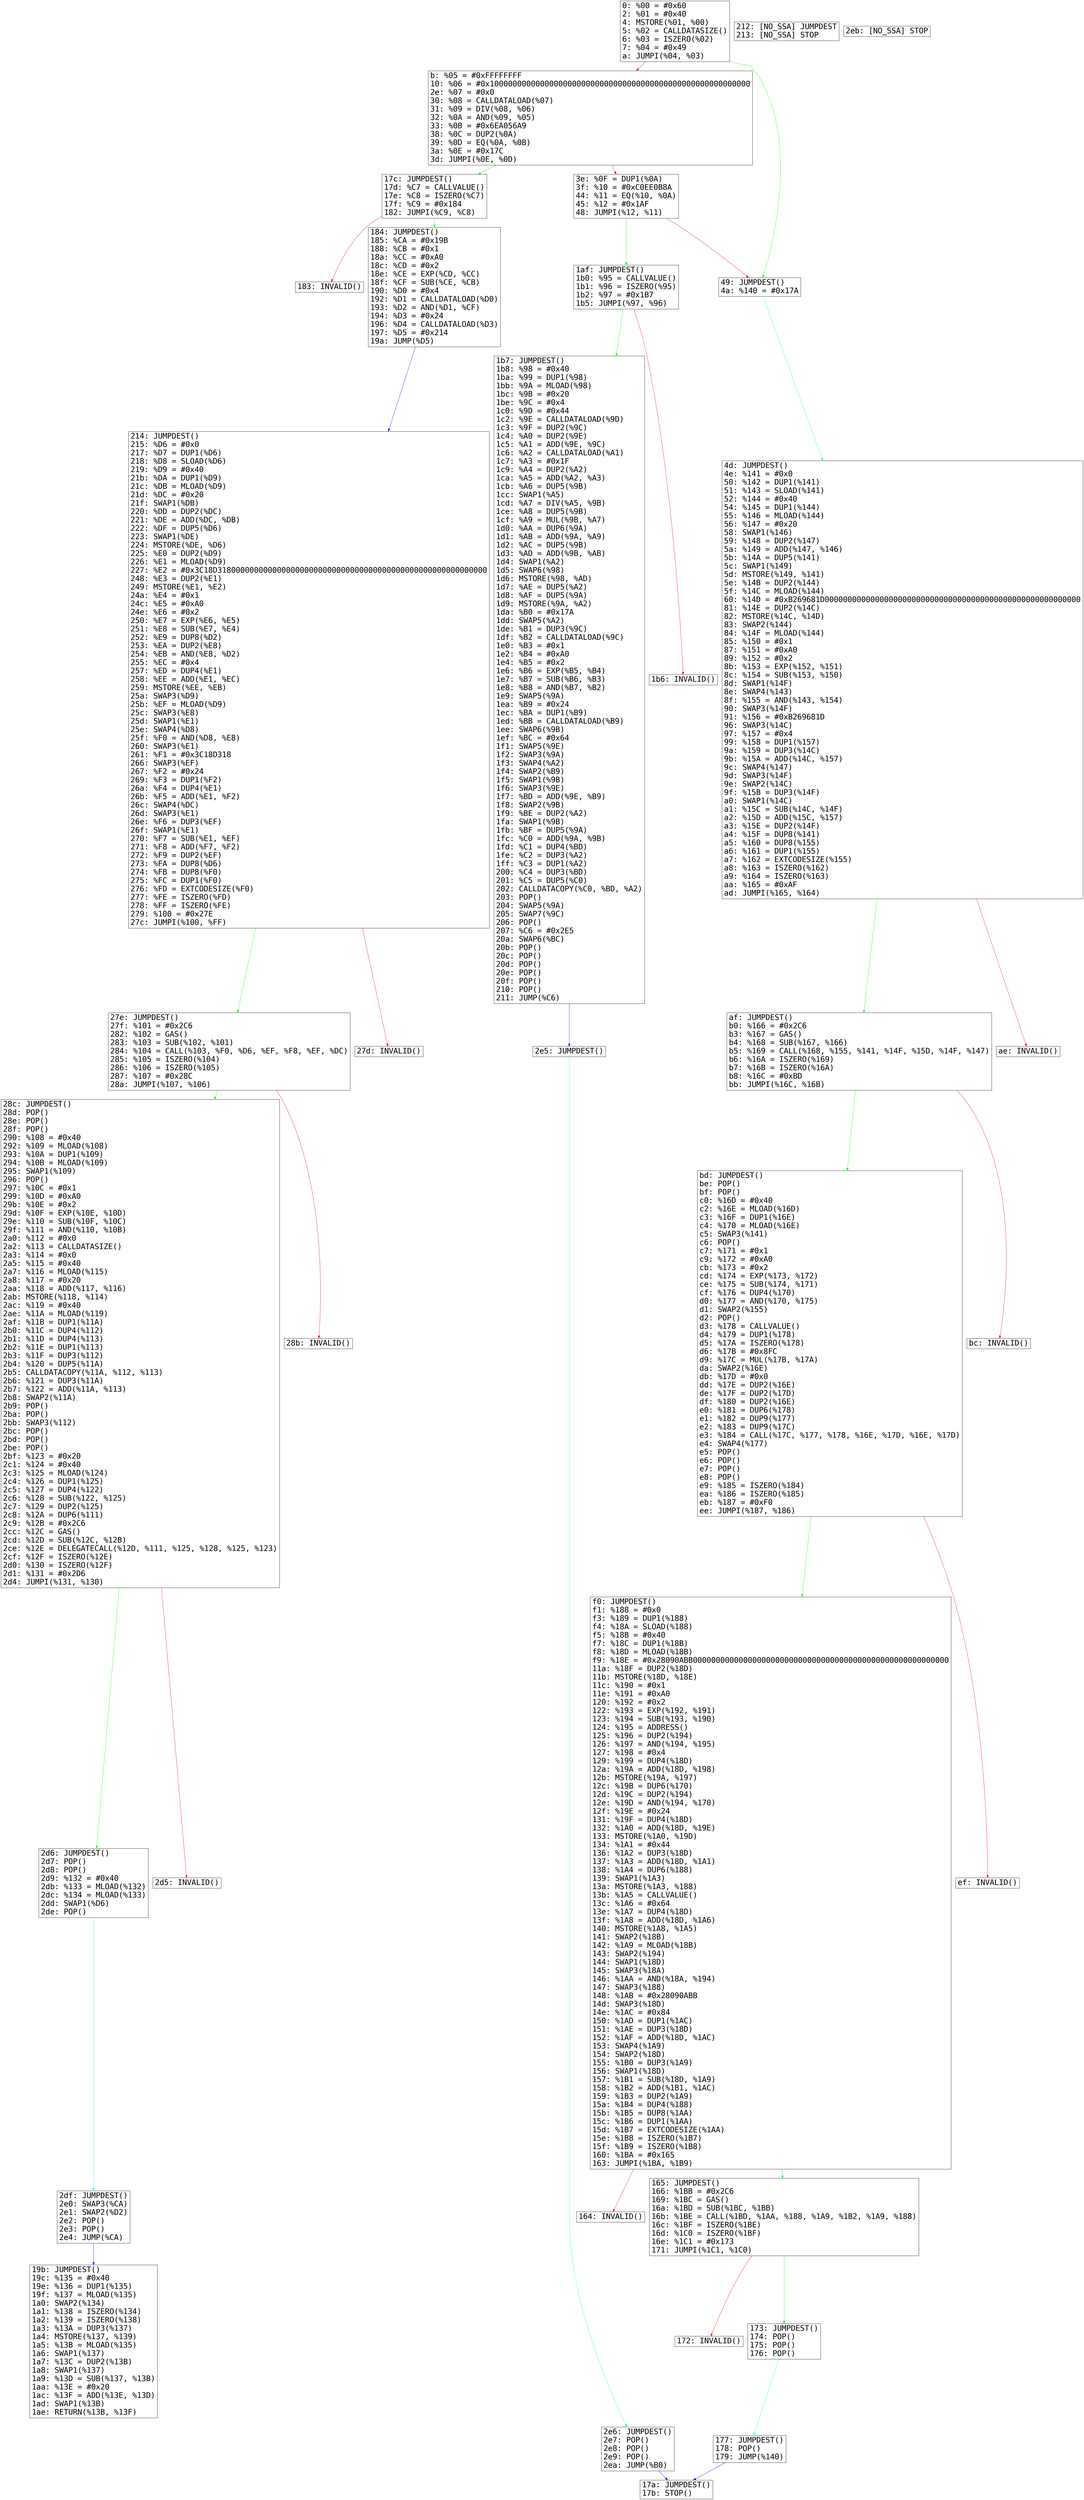 digraph "graph.cfg.gv" {
	subgraph global {
		node [fontname=Courier fontsize=30.0 rank=same shape=box]
		block_0 [label="0: %00 = #0x60\l2: %01 = #0x40\l4: MSTORE(%01, %00)\l5: %02 = CALLDATASIZE()\l6: %03 = ISZERO(%02)\l7: %04 = #0x49\la: JUMPI(%04, %03)\l"]
		block_b [label="b: %05 = #0xFFFFFFFF\l10: %06 = #0x100000000000000000000000000000000000000000000000000000000\l2e: %07 = #0x0\l30: %08 = CALLDATALOAD(%07)\l31: %09 = DIV(%08, %06)\l32: %0A = AND(%09, %05)\l33: %0B = #0x6EA056A9\l38: %0C = DUP2(%0A)\l39: %0D = EQ(%0A, %0B)\l3a: %0E = #0x17C\l3d: JUMPI(%0E, %0D)\l"]
		block_3e [label="3e: %0F = DUP1(%0A)\l3f: %10 = #0xC0EE0B8A\l44: %11 = EQ(%10, %0A)\l45: %12 = #0x1AF\l48: JUMPI(%12, %11)\l"]
		block_49 [label="49: JUMPDEST()\l4a: %140 = #0x17A\l"]
		block_4d [label="4d: JUMPDEST()\l4e: %141 = #0x0\l50: %142 = DUP1(%141)\l51: %143 = SLOAD(%141)\l52: %144 = #0x40\l54: %145 = DUP1(%144)\l55: %146 = MLOAD(%144)\l56: %147 = #0x20\l58: SWAP1(%146)\l59: %148 = DUP2(%147)\l5a: %149 = ADD(%147, %146)\l5b: %14A = DUP5(%141)\l5c: SWAP1(%149)\l5d: MSTORE(%149, %141)\l5e: %14B = DUP2(%144)\l5f: %14C = MLOAD(%144)\l60: %14D = #0xB269681D00000000000000000000000000000000000000000000000000000000\l81: %14E = DUP2(%14C)\l82: MSTORE(%14C, %14D)\l83: SWAP2(%144)\l84: %14F = MLOAD(%144)\l85: %150 = #0x1\l87: %151 = #0xA0\l89: %152 = #0x2\l8b: %153 = EXP(%152, %151)\l8c: %154 = SUB(%153, %150)\l8d: SWAP1(%14F)\l8e: SWAP4(%143)\l8f: %155 = AND(%143, %154)\l90: SWAP3(%14F)\l91: %156 = #0xB269681D\l96: SWAP3(%14C)\l97: %157 = #0x4\l99: %158 = DUP1(%157)\l9a: %159 = DUP3(%14C)\l9b: %15A = ADD(%14C, %157)\l9c: SWAP4(%147)\l9d: SWAP3(%14F)\l9e: SWAP2(%14C)\l9f: %15B = DUP3(%14F)\la0: SWAP1(%14C)\la1: %15C = SUB(%14C, %14F)\la2: %15D = ADD(%15C, %157)\la3: %15E = DUP2(%14F)\la4: %15F = DUP8(%141)\la5: %160 = DUP8(%155)\la6: %161 = DUP1(%155)\la7: %162 = EXTCODESIZE(%155)\la8: %163 = ISZERO(%162)\la9: %164 = ISZERO(%163)\laa: %165 = #0xAF\lad: JUMPI(%165, %164)\l"]
		block_ae [label="ae: INVALID()\l"]
		block_af [label="af: JUMPDEST()\lb0: %166 = #0x2C6\lb3: %167 = GAS()\lb4: %168 = SUB(%167, %166)\lb5: %169 = CALL(%168, %155, %141, %14F, %15D, %14F, %147)\lb6: %16A = ISZERO(%169)\lb7: %16B = ISZERO(%16A)\lb8: %16C = #0xBD\lbb: JUMPI(%16C, %16B)\l"]
		block_bc [label="bc: INVALID()\l"]
		block_bd [label="bd: JUMPDEST()\lbe: POP()\lbf: POP()\lc0: %16D = #0x40\lc2: %16E = MLOAD(%16D)\lc3: %16F = DUP1(%16E)\lc4: %170 = MLOAD(%16E)\lc5: SWAP3(%141)\lc6: POP()\lc7: %171 = #0x1\lc9: %172 = #0xA0\lcb: %173 = #0x2\lcd: %174 = EXP(%173, %172)\lce: %175 = SUB(%174, %171)\lcf: %176 = DUP4(%170)\ld0: %177 = AND(%170, %175)\ld1: SWAP2(%155)\ld2: POP()\ld3: %178 = CALLVALUE()\ld4: %179 = DUP1(%178)\ld5: %17A = ISZERO(%178)\ld6: %17B = #0x8FC\ld9: %17C = MUL(%17B, %17A)\lda: SWAP2(%16E)\ldb: %17D = #0x0\ldd: %17E = DUP2(%16E)\lde: %17F = DUP2(%17D)\ldf: %180 = DUP2(%16E)\le0: %181 = DUP6(%178)\le1: %182 = DUP9(%177)\le2: %183 = DUP9(%17C)\le3: %184 = CALL(%17C, %177, %178, %16E, %17D, %16E, %17D)\le4: SWAP4(%177)\le5: POP()\le6: POP()\le7: POP()\le8: POP()\le9: %185 = ISZERO(%184)\lea: %186 = ISZERO(%185)\leb: %187 = #0xF0\lee: JUMPI(%187, %186)\l"]
		block_ef [label="ef: INVALID()\l"]
		block_f0 [label="f0: JUMPDEST()\lf1: %188 = #0x0\lf3: %189 = DUP1(%188)\lf4: %18A = SLOAD(%188)\lf5: %18B = #0x40\lf7: %18C = DUP1(%18B)\lf8: %18D = MLOAD(%18B)\lf9: %18E = #0x28090ABB00000000000000000000000000000000000000000000000000000000\l11a: %18F = DUP2(%18D)\l11b: MSTORE(%18D, %18E)\l11c: %190 = #0x1\l11e: %191 = #0xA0\l120: %192 = #0x2\l122: %193 = EXP(%192, %191)\l123: %194 = SUB(%193, %190)\l124: %195 = ADDRESS()\l125: %196 = DUP2(%194)\l126: %197 = AND(%194, %195)\l127: %198 = #0x4\l129: %199 = DUP4(%18D)\l12a: %19A = ADD(%18D, %198)\l12b: MSTORE(%19A, %197)\l12c: %19B = DUP6(%170)\l12d: %19C = DUP2(%194)\l12e: %19D = AND(%194, %170)\l12f: %19E = #0x24\l131: %19F = DUP4(%18D)\l132: %1A0 = ADD(%18D, %19E)\l133: MSTORE(%1A0, %19D)\l134: %1A1 = #0x44\l136: %1A2 = DUP3(%18D)\l137: %1A3 = ADD(%18D, %1A1)\l138: %1A4 = DUP6(%188)\l139: SWAP1(%1A3)\l13a: MSTORE(%1A3, %188)\l13b: %1A5 = CALLVALUE()\l13c: %1A6 = #0x64\l13e: %1A7 = DUP4(%18D)\l13f: %1A8 = ADD(%18D, %1A6)\l140: MSTORE(%1A8, %1A5)\l141: SWAP2(%18B)\l142: %1A9 = MLOAD(%18B)\l143: SWAP2(%194)\l144: SWAP1(%18D)\l145: SWAP3(%18A)\l146: %1AA = AND(%18A, %194)\l147: SWAP3(%188)\l148: %1AB = #0x28090ABB\l14d: SWAP3(%18D)\l14e: %1AC = #0x84\l150: %1AD = DUP1(%1AC)\l151: %1AE = DUP3(%18D)\l152: %1AF = ADD(%18D, %1AC)\l153: SWAP4(%1A9)\l154: SWAP2(%18D)\l155: %1B0 = DUP3(%1A9)\l156: SWAP1(%18D)\l157: %1B1 = SUB(%18D, %1A9)\l158: %1B2 = ADD(%1B1, %1AC)\l159: %1B3 = DUP2(%1A9)\l15a: %1B4 = DUP4(%188)\l15b: %1B5 = DUP8(%1AA)\l15c: %1B6 = DUP1(%1AA)\l15d: %1B7 = EXTCODESIZE(%1AA)\l15e: %1B8 = ISZERO(%1B7)\l15f: %1B9 = ISZERO(%1B8)\l160: %1BA = #0x165\l163: JUMPI(%1BA, %1B9)\l"]
		block_164 [label="164: INVALID()\l"]
		block_165 [label="165: JUMPDEST()\l166: %1BB = #0x2C6\l169: %1BC = GAS()\l16a: %1BD = SUB(%1BC, %1BB)\l16b: %1BE = CALL(%1BD, %1AA, %188, %1A9, %1B2, %1A9, %188)\l16c: %1BF = ISZERO(%1BE)\l16d: %1C0 = ISZERO(%1BF)\l16e: %1C1 = #0x173\l171: JUMPI(%1C1, %1C0)\l"]
		block_172 [label="172: INVALID()\l"]
		block_173 [label="173: JUMPDEST()\l174: POP()\l175: POP()\l176: POP()\l"]
		block_177 [label="177: JUMPDEST()\l178: POP()\l179: JUMP(%140)\l"]
		block_17a [label="17a: JUMPDEST()\l17b: STOP()\l"]
		block_17c [label="17c: JUMPDEST()\l17d: %C7 = CALLVALUE()\l17e: %C8 = ISZERO(%C7)\l17f: %C9 = #0x184\l182: JUMPI(%C9, %C8)\l"]
		block_183 [label="183: INVALID()\l"]
		block_184 [label="184: JUMPDEST()\l185: %CA = #0x19B\l188: %CB = #0x1\l18a: %CC = #0xA0\l18c: %CD = #0x2\l18e: %CE = EXP(%CD, %CC)\l18f: %CF = SUB(%CE, %CB)\l190: %D0 = #0x4\l192: %D1 = CALLDATALOAD(%D0)\l193: %D2 = AND(%D1, %CF)\l194: %D3 = #0x24\l196: %D4 = CALLDATALOAD(%D3)\l197: %D5 = #0x214\l19a: JUMP(%D5)\l"]
		block_19b [label="19b: JUMPDEST()\l19c: %135 = #0x40\l19e: %136 = DUP1(%135)\l19f: %137 = MLOAD(%135)\l1a0: SWAP2(%134)\l1a1: %138 = ISZERO(%134)\l1a2: %139 = ISZERO(%138)\l1a3: %13A = DUP3(%137)\l1a4: MSTORE(%137, %139)\l1a5: %13B = MLOAD(%135)\l1a6: SWAP1(%137)\l1a7: %13C = DUP2(%13B)\l1a8: SWAP1(%137)\l1a9: %13D = SUB(%137, %13B)\l1aa: %13E = #0x20\l1ac: %13F = ADD(%13E, %13D)\l1ad: SWAP1(%13B)\l1ae: RETURN(%13B, %13F)\l"]
		block_1af [label="1af: JUMPDEST()\l1b0: %95 = CALLVALUE()\l1b1: %96 = ISZERO(%95)\l1b2: %97 = #0x1B7\l1b5: JUMPI(%97, %96)\l"]
		block_1b6 [label="1b6: INVALID()\l"]
		block_1b7 [label="1b7: JUMPDEST()\l1b8: %98 = #0x40\l1ba: %99 = DUP1(%98)\l1bb: %9A = MLOAD(%98)\l1bc: %9B = #0x20\l1be: %9C = #0x4\l1c0: %9D = #0x44\l1c2: %9E = CALLDATALOAD(%9D)\l1c3: %9F = DUP2(%9C)\l1c4: %A0 = DUP2(%9E)\l1c5: %A1 = ADD(%9E, %9C)\l1c6: %A2 = CALLDATALOAD(%A1)\l1c7: %A3 = #0x1F\l1c9: %A4 = DUP2(%A2)\l1ca: %A5 = ADD(%A2, %A3)\l1cb: %A6 = DUP5(%9B)\l1cc: SWAP1(%A5)\l1cd: %A7 = DIV(%A5, %9B)\l1ce: %A8 = DUP5(%9B)\l1cf: %A9 = MUL(%9B, %A7)\l1d0: %AA = DUP6(%9A)\l1d1: %AB = ADD(%9A, %A9)\l1d2: %AC = DUP5(%9B)\l1d3: %AD = ADD(%9B, %AB)\l1d4: SWAP1(%A2)\l1d5: SWAP6(%98)\l1d6: MSTORE(%98, %AD)\l1d7: %AE = DUP5(%A2)\l1d8: %AF = DUP5(%9A)\l1d9: MSTORE(%9A, %A2)\l1da: %B0 = #0x17A\l1dd: SWAP5(%A2)\l1de: %B1 = DUP3(%9C)\l1df: %B2 = CALLDATALOAD(%9C)\l1e0: %B3 = #0x1\l1e2: %B4 = #0xA0\l1e4: %B5 = #0x2\l1e6: %B6 = EXP(%B5, %B4)\l1e7: %B7 = SUB(%B6, %B3)\l1e8: %B8 = AND(%B7, %B2)\l1e9: SWAP5(%9A)\l1ea: %B9 = #0x24\l1ec: %BA = DUP1(%B9)\l1ed: %BB = CALLDATALOAD(%B9)\l1ee: SWAP6(%9B)\l1ef: %BC = #0x64\l1f1: SWAP5(%9E)\l1f2: SWAP3(%9A)\l1f3: SWAP4(%A2)\l1f4: SWAP2(%B9)\l1f5: SWAP1(%9B)\l1f6: SWAP3(%9E)\l1f7: %BD = ADD(%9E, %B9)\l1f8: SWAP2(%9B)\l1f9: %BE = DUP2(%A2)\l1fa: SWAP1(%9B)\l1fb: %BF = DUP5(%9A)\l1fc: %C0 = ADD(%9A, %9B)\l1fd: %C1 = DUP4(%BD)\l1fe: %C2 = DUP3(%A2)\l1ff: %C3 = DUP1(%A2)\l200: %C4 = DUP3(%BD)\l201: %C5 = DUP5(%C0)\l202: CALLDATACOPY(%C0, %BD, %A2)\l203: POP()\l204: SWAP5(%9A)\l205: SWAP7(%9C)\l206: POP()\l207: %C6 = #0x2E5\l20a: SWAP6(%BC)\l20b: POP()\l20c: POP()\l20d: POP()\l20e: POP()\l20f: POP()\l210: POP()\l211: JUMP(%C6)\l"]
		block_212 [label="212: [NO_SSA] JUMPDEST\l213: [NO_SSA] STOP\l"]
		block_214 [label="214: JUMPDEST()\l215: %D6 = #0x0\l217: %D7 = DUP1(%D6)\l218: %D8 = SLOAD(%D6)\l219: %D9 = #0x40\l21b: %DA = DUP1(%D9)\l21c: %DB = MLOAD(%D9)\l21d: %DC = #0x20\l21f: SWAP1(%DB)\l220: %DD = DUP2(%DC)\l221: %DE = ADD(%DC, %DB)\l222: %DF = DUP5(%D6)\l223: SWAP1(%DE)\l224: MSTORE(%DE, %D6)\l225: %E0 = DUP2(%D9)\l226: %E1 = MLOAD(%D9)\l227: %E2 = #0x3C18D31800000000000000000000000000000000000000000000000000000000\l248: %E3 = DUP2(%E1)\l249: MSTORE(%E1, %E2)\l24a: %E4 = #0x1\l24c: %E5 = #0xA0\l24e: %E6 = #0x2\l250: %E7 = EXP(%E6, %E5)\l251: %E8 = SUB(%E7, %E4)\l252: %E9 = DUP8(%D2)\l253: %EA = DUP2(%E8)\l254: %EB = AND(%E8, %D2)\l255: %EC = #0x4\l257: %ED = DUP4(%E1)\l258: %EE = ADD(%E1, %EC)\l259: MSTORE(%EE, %EB)\l25a: SWAP3(%D9)\l25b: %EF = MLOAD(%D9)\l25c: SWAP3(%E8)\l25d: SWAP1(%E1)\l25e: SWAP4(%D8)\l25f: %F0 = AND(%D8, %E8)\l260: SWAP3(%E1)\l261: %F1 = #0x3C18D318\l266: SWAP3(%EF)\l267: %F2 = #0x24\l269: %F3 = DUP1(%F2)\l26a: %F4 = DUP4(%E1)\l26b: %F5 = ADD(%E1, %F2)\l26c: SWAP4(%DC)\l26d: SWAP3(%E1)\l26e: %F6 = DUP3(%EF)\l26f: SWAP1(%E1)\l270: %F7 = SUB(%E1, %EF)\l271: %F8 = ADD(%F7, %F2)\l272: %F9 = DUP2(%EF)\l273: %FA = DUP8(%D6)\l274: %FB = DUP8(%F0)\l275: %FC = DUP1(%F0)\l276: %FD = EXTCODESIZE(%F0)\l277: %FE = ISZERO(%FD)\l278: %FF = ISZERO(%FE)\l279: %100 = #0x27E\l27c: JUMPI(%100, %FF)\l"]
		block_27d [label="27d: INVALID()\l"]
		block_27e [label="27e: JUMPDEST()\l27f: %101 = #0x2C6\l282: %102 = GAS()\l283: %103 = SUB(%102, %101)\l284: %104 = CALL(%103, %F0, %D6, %EF, %F8, %EF, %DC)\l285: %105 = ISZERO(%104)\l286: %106 = ISZERO(%105)\l287: %107 = #0x28C\l28a: JUMPI(%107, %106)\l"]
		block_28b [label="28b: INVALID()\l"]
		block_28c [label="28c: JUMPDEST()\l28d: POP()\l28e: POP()\l28f: POP()\l290: %108 = #0x40\l292: %109 = MLOAD(%108)\l293: %10A = DUP1(%109)\l294: %10B = MLOAD(%109)\l295: SWAP1(%109)\l296: POP()\l297: %10C = #0x1\l299: %10D = #0xA0\l29b: %10E = #0x2\l29d: %10F = EXP(%10E, %10D)\l29e: %110 = SUB(%10F, %10C)\l29f: %111 = AND(%110, %10B)\l2a0: %112 = #0x0\l2a2: %113 = CALLDATASIZE()\l2a3: %114 = #0x0\l2a5: %115 = #0x40\l2a7: %116 = MLOAD(%115)\l2a8: %117 = #0x20\l2aa: %118 = ADD(%117, %116)\l2ab: MSTORE(%118, %114)\l2ac: %119 = #0x40\l2ae: %11A = MLOAD(%119)\l2af: %11B = DUP1(%11A)\l2b0: %11C = DUP4(%112)\l2b1: %11D = DUP4(%113)\l2b2: %11E = DUP1(%113)\l2b3: %11F = DUP3(%112)\l2b4: %120 = DUP5(%11A)\l2b5: CALLDATACOPY(%11A, %112, %113)\l2b6: %121 = DUP3(%11A)\l2b7: %122 = ADD(%11A, %113)\l2b8: SWAP2(%11A)\l2b9: POP()\l2ba: POP()\l2bb: SWAP3(%112)\l2bc: POP()\l2bd: POP()\l2be: POP()\l2bf: %123 = #0x20\l2c1: %124 = #0x40\l2c3: %125 = MLOAD(%124)\l2c4: %126 = DUP1(%125)\l2c5: %127 = DUP4(%122)\l2c6: %128 = SUB(%122, %125)\l2c7: %129 = DUP2(%125)\l2c8: %12A = DUP6(%111)\l2c9: %12B = #0x2C6\l2cc: %12C = GAS()\l2cd: %12D = SUB(%12C, %12B)\l2ce: %12E = DELEGATECALL(%12D, %111, %125, %128, %125, %123)\l2cf: %12F = ISZERO(%12E)\l2d0: %130 = ISZERO(%12F)\l2d1: %131 = #0x2D6\l2d4: JUMPI(%131, %130)\l"]
		block_2d5 [label="2d5: INVALID()\l"]
		block_2d6 [label="2d6: JUMPDEST()\l2d7: POP()\l2d8: POP()\l2d9: %132 = #0x40\l2db: %133 = MLOAD(%132)\l2dc: %134 = MLOAD(%133)\l2dd: SWAP1(%D6)\l2de: POP()\l"]
		block_2df [label="2df: JUMPDEST()\l2e0: SWAP3(%CA)\l2e1: SWAP2(%D2)\l2e2: POP()\l2e3: POP()\l2e4: JUMP(%CA)\l"]
		block_2e5 [label="2e5: JUMPDEST()\l"]
		block_2e6 [label="2e6: JUMPDEST()\l2e7: POP()\l2e8: POP()\l2e9: POP()\l2ea: JUMP(%B0)\l"]
		block_2eb [label="2eb: [NO_SSA] STOP\l"]
	}
	block_27e -> block_28b [color=red]
	block_1b7 -> block_2e5 [color=blue]
	block_bd -> block_ef [color=red]
	block_2df -> block_19b [color=blue]
	block_f0 -> block_164 [color=red]
	block_17c -> block_183 [color=red]
	block_173 -> block_177 [color=cyan]
	block_27e -> block_28c [color=green]
	block_28c -> block_2d6 [color=green]
	block_2e6 -> block_17a [color=blue]
	block_177 -> block_17a [color=blue]
	block_49 -> block_4d [color=cyan]
	block_3e -> block_49 [color=red]
	block_1af -> block_1b7 [color=green]
	block_165 -> block_173 [color=green]
	block_17c -> block_184 [color=green]
	block_214 -> block_27d [color=red]
	block_4d -> block_ae [color=red]
	block_bd -> block_f0 [color=green]
	block_214 -> block_27e [color=green]
	block_f0 -> block_165 [color=green]
	block_2e5 -> block_2e6 [color=cyan]
	block_184 -> block_214 [color=blue]
	block_0 -> block_b [color=red]
	block_b -> block_3e [color=red]
	block_4d -> block_af [color=green]
	block_af -> block_bc [color=red]
	block_3e -> block_1af [color=green]
	block_b -> block_17c [color=green]
	block_2d6 -> block_2df [color=cyan]
	block_28c -> block_2d5 [color=red]
	block_0 -> block_49 [color=green]
	block_af -> block_bd [color=green]
	block_165 -> block_172 [color=red]
	block_1af -> block_1b6 [color=red]
}
